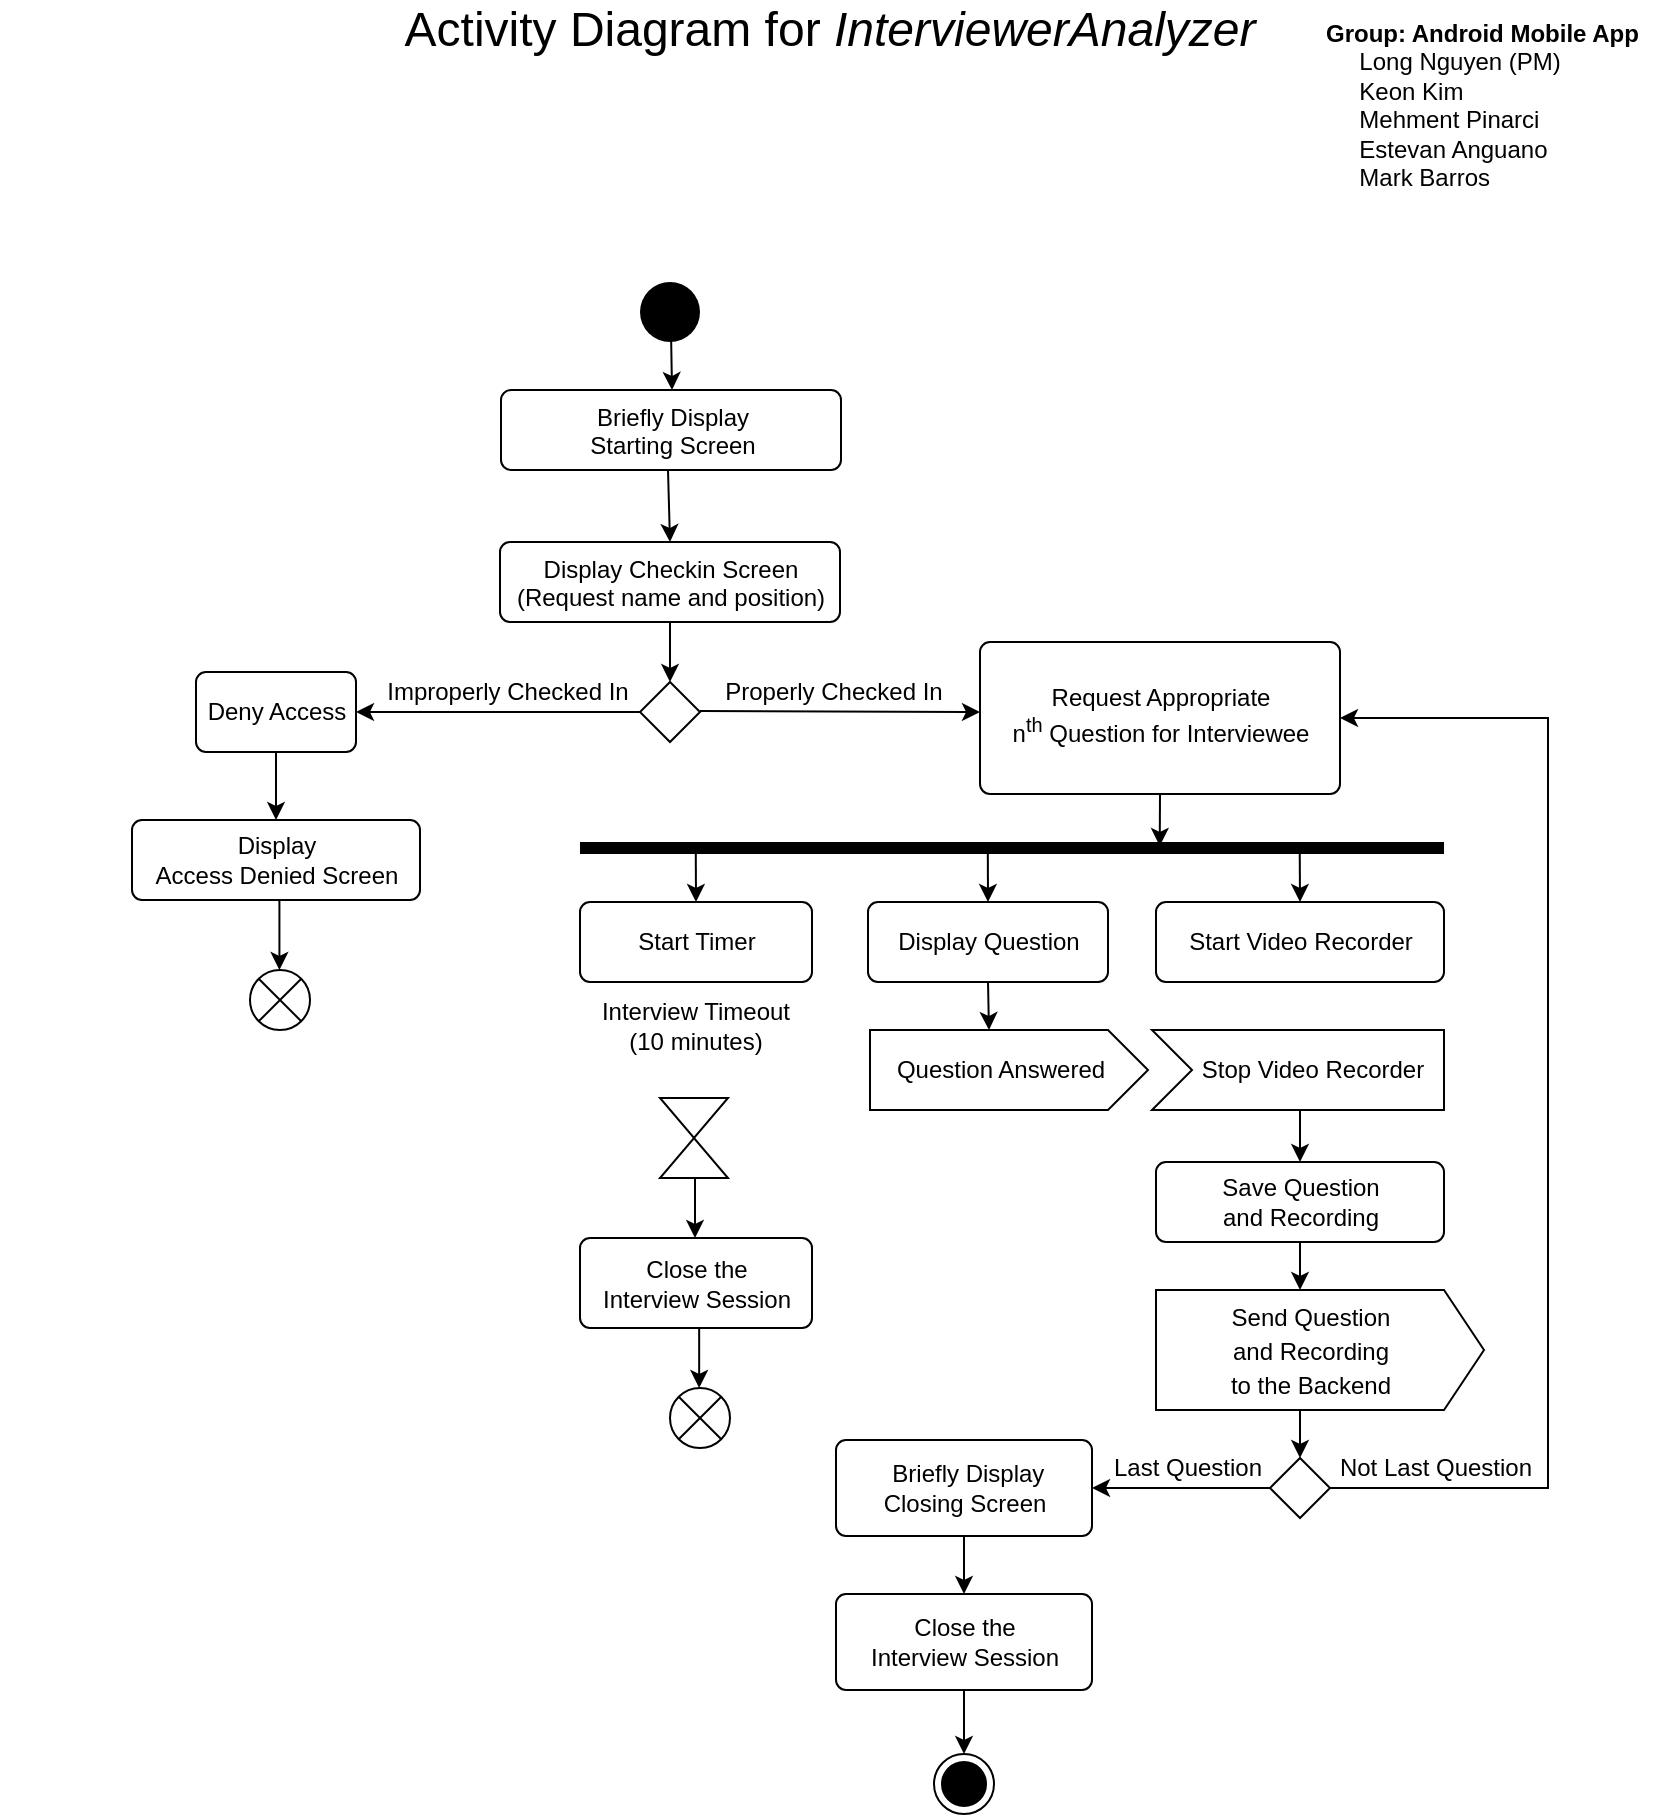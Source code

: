 <mxfile version="15.4.0" type="device"><diagram id="94957GRG9_3oofwa9XFs" name="Page-1"><mxGraphModel dx="2031" dy="1189" grid="1" gridSize="4" guides="1" tooltips="1" connect="1" arrows="1" fold="1" page="1" pageScale="1" pageWidth="850" pageHeight="1100" math="0" shadow="0"><root><mxCell id="0"/><mxCell id="1" parent="0"/><mxCell id="C7W465k3wmiYqPjyODCV-1" value="" style="html=1;points=[];perimeter=orthogonalPerimeter;fillColor=#000000;strokeColor=none;direction=south;" parent="1" vertex="1"><mxGeometry x="300" y="428" width="432" height="6" as="geometry"/></mxCell><mxCell id="C7W465k3wmiYqPjyODCV-2" value="" style="ellipse;fillColor=#000000;strokeColor=none;" parent="1" vertex="1"><mxGeometry x="330" y="148" width="30" height="30" as="geometry"/></mxCell><mxCell id="C7W465k3wmiYqPjyODCV-3" value="" style="ellipse;html=1;shape=endState;fillColor=#000000;strokeColor=#000000;" parent="1" vertex="1"><mxGeometry x="477" y="884" width="30" height="30" as="geometry"/></mxCell><mxCell id="PkdO48VcqS5RgLGwE5LB-22" style="edgeStyle=orthogonalEdgeStyle;rounded=0;orthogonalLoop=1;jettySize=auto;html=1;exitX=0;exitY=0.5;exitDx=0;exitDy=0;entryX=1;entryY=0.5;entryDx=0;entryDy=0;fontSize=12;startArrow=none;startFill=0;endArrow=classic;endFill=1;" edge="1" parent="1" source="C7W465k3wmiYqPjyODCV-4" target="C7W465k3wmiYqPjyODCV-5"><mxGeometry relative="1" as="geometry"/></mxCell><mxCell id="C7W465k3wmiYqPjyODCV-4" value="" style="rhombus;" parent="1" vertex="1"><mxGeometry x="330" y="348" width="30" height="30" as="geometry"/></mxCell><mxCell id="PkdO48VcqS5RgLGwE5LB-13" style="edgeStyle=orthogonalEdgeStyle;rounded=0;orthogonalLoop=1;jettySize=auto;html=1;exitX=0.5;exitY=1;exitDx=0;exitDy=0;fontSize=12;startArrow=none;startFill=0;endArrow=classic;endFill=1;" edge="1" parent="1" source="C7W465k3wmiYqPjyODCV-5" target="MpUTDavrsCVkBX49Czbh-8"><mxGeometry relative="1" as="geometry"/></mxCell><mxCell id="C7W465k3wmiYqPjyODCV-5" value="Deny Access" style="html=1;align=center;verticalAlign=middle;rounded=1;absoluteArcSize=1;arcSize=10;dashed=0;" parent="1" vertex="1"><mxGeometry x="108" y="343" width="80" height="40" as="geometry"/></mxCell><mxCell id="2-_ADRanJ78jaAXHcysr-1" value="" style="rounded=0;orthogonalLoop=1;jettySize=auto;html=1;exitX=0.5;exitY=1;exitDx=0;exitDy=0;" parent="1" edge="1"><mxGeometry relative="1" as="geometry"><mxPoint x="345.5" y="172" as="sourcePoint"/><mxPoint x="346" y="202" as="targetPoint"/></mxGeometry></mxCell><mxCell id="2-_ADRanJ78jaAXHcysr-3" value="" style="rounded=0;orthogonalLoop=1;jettySize=auto;html=1;" parent="1" edge="1"><mxGeometry relative="1" as="geometry"><mxPoint x="360" y="362.5" as="sourcePoint"/><mxPoint x="500" y="363" as="targetPoint"/></mxGeometry></mxCell><mxCell id="2-_ADRanJ78jaAXHcysr-6" value="Properly Checked In" style="text;html=1;strokeColor=none;fillColor=none;align=center;verticalAlign=middle;whiteSpace=wrap;rounded=0;" parent="1" vertex="1"><mxGeometry x="364" y="338" width="126" height="30" as="geometry"/></mxCell><mxCell id="2-_ADRanJ78jaAXHcysr-7" value="Improperly Checked In" style="text;html=1;strokeColor=none;fillColor=none;align=center;verticalAlign=middle;whiteSpace=wrap;rounded=0;" parent="1" vertex="1"><mxGeometry x="196" y="338" width="136" height="30" as="geometry"/></mxCell><mxCell id="2-_ADRanJ78jaAXHcysr-8" value="" style="rounded=0;orthogonalLoop=1;jettySize=auto;html=1;exitX=0.5;exitY=1;exitDx=0;exitDy=0;" parent="1" source="MpUTDavrsCVkBX49Czbh-13" edge="1"><mxGeometry relative="1" as="geometry"><mxPoint x="345" y="328" as="sourcePoint"/><mxPoint x="345" y="348" as="targetPoint"/></mxGeometry></mxCell><mxCell id="2-_ADRanJ78jaAXHcysr-9" value="&lt;font style=&quot;font-size: 24px&quot;&gt;Activity Diagram for &lt;i&gt;InterviewerAnalyzer&lt;/i&gt;&lt;/font&gt;" style="text;html=1;strokeColor=none;fillColor=none;align=center;verticalAlign=middle;whiteSpace=wrap;rounded=0;" parent="1" vertex="1"><mxGeometry x="10" y="7" width="830" height="30" as="geometry"/></mxCell><mxCell id="PkdO48VcqS5RgLGwE5LB-16" style="edgeStyle=orthogonalEdgeStyle;rounded=0;orthogonalLoop=1;jettySize=auto;html=1;exitX=0.5;exitY=1;exitDx=0;exitDy=0;entryX=0.333;entryY=0.329;entryDx=0;entryDy=0;entryPerimeter=0;fontSize=12;startArrow=none;startFill=0;endArrow=classic;endFill=1;" edge="1" parent="1" source="MpUTDavrsCVkBX49Czbh-1" target="C7W465k3wmiYqPjyODCV-1"><mxGeometry relative="1" as="geometry"/></mxCell><mxCell id="MpUTDavrsCVkBX49Czbh-1" value="&lt;br&gt;Request Appropriate&lt;br&gt;n&lt;sup&gt;th&lt;/sup&gt; Question for Interviewee" style="html=1;align=center;verticalAlign=top;rounded=1;absoluteArcSize=1;arcSize=10;dashed=0;" parent="1" vertex="1"><mxGeometry x="500" y="328" width="180" height="76" as="geometry"/></mxCell><mxCell id="PkdO48VcqS5RgLGwE5LB-21" style="edgeStyle=orthogonalEdgeStyle;rounded=0;orthogonalLoop=1;jettySize=auto;html=1;exitX=0.5;exitY=0;exitDx=0;exitDy=0;entryX=0.333;entryY=0.167;entryDx=0;entryDy=0;entryPerimeter=0;fontSize=12;startArrow=classic;startFill=1;endArrow=none;endFill=0;" edge="1" parent="1" source="MpUTDavrsCVkBX49Czbh-6" target="C7W465k3wmiYqPjyODCV-1"><mxGeometry relative="1" as="geometry"/></mxCell><mxCell id="MpUTDavrsCVkBX49Czbh-6" value="Start Video Recorder" style="html=1;align=center;verticalAlign=middle;rounded=1;absoluteArcSize=1;arcSize=10;dashed=0;" parent="1" vertex="1"><mxGeometry x="588" y="458" width="144" height="40" as="geometry"/></mxCell><mxCell id="MpUTDavrsCVkBX49Czbh-8" value="Display&lt;br&gt;Access Denied Screen" style="html=1;align=center;verticalAlign=middle;rounded=1;absoluteArcSize=1;arcSize=10;dashed=0;" parent="1" vertex="1"><mxGeometry x="76" y="417" width="144" height="40" as="geometry"/></mxCell><mxCell id="MpUTDavrsCVkBX49Czbh-9" value="" style="shape=sumEllipse;perimeter=ellipsePerimeter;whiteSpace=wrap;html=1;backgroundOutline=1;" parent="1" vertex="1"><mxGeometry x="345" y="701" width="30" height="30" as="geometry"/></mxCell><mxCell id="MpUTDavrsCVkBX49Czbh-12" value="" style="rounded=0;orthogonalLoop=1;jettySize=auto;html=1;exitX=0.5;exitY=1;exitDx=0;exitDy=0;" parent="1" edge="1"><mxGeometry relative="1" as="geometry"><mxPoint x="149.71" y="457" as="sourcePoint"/><mxPoint x="149.71" y="492" as="targetPoint"/></mxGeometry></mxCell><mxCell id="MpUTDavrsCVkBX49Czbh-13" value="Display Checkin Screen&lt;br&gt;(Request name and position)" style="html=1;align=center;verticalAlign=top;rounded=1;absoluteArcSize=1;arcSize=10;dashed=0;" parent="1" vertex="1"><mxGeometry x="260" y="278" width="170" height="40" as="geometry"/></mxCell><mxCell id="MpUTDavrsCVkBX49Czbh-14" value="Briefly Display&lt;br&gt;Starting Screen" style="html=1;align=center;verticalAlign=top;rounded=1;absoluteArcSize=1;arcSize=10;dashed=0;" parent="1" vertex="1"><mxGeometry x="260.5" y="202" width="170" height="40" as="geometry"/></mxCell><mxCell id="MpUTDavrsCVkBX49Czbh-16" value="" style="rounded=0;orthogonalLoop=1;jettySize=auto;html=1;exitX=0.5;exitY=1;exitDx=0;exitDy=0;entryX=0.5;entryY=0;entryDx=0;entryDy=0;" parent="1" target="MpUTDavrsCVkBX49Czbh-13" edge="1"><mxGeometry relative="1" as="geometry"><mxPoint x="344" y="242" as="sourcePoint"/><mxPoint x="344.5" y="272" as="targetPoint"/></mxGeometry></mxCell><mxCell id="MpUTDavrsCVkBX49Czbh-33" value="" style="rounded=0;orthogonalLoop=1;jettySize=auto;html=1;exitX=0.5;exitY=1;exitDx=0;exitDy=0;" parent="1" edge="1"><mxGeometry relative="1" as="geometry"><mxPoint x="359.58" y="671" as="sourcePoint"/><mxPoint x="359.58" y="701" as="targetPoint"/></mxGeometry></mxCell><mxCell id="MpUTDavrsCVkBX49Czbh-34" value="" style="shape=sumEllipse;perimeter=ellipsePerimeter;whiteSpace=wrap;html=1;backgroundOutline=1;" parent="1" vertex="1"><mxGeometry x="135" y="492" width="30" height="30" as="geometry"/></mxCell><mxCell id="MpUTDavrsCVkBX49Czbh-28" value="Close the&lt;br&gt;Interview Session" style="html=1;align=center;verticalAlign=middle;rounded=1;absoluteArcSize=1;arcSize=10;dashed=0;" parent="1" vertex="1"><mxGeometry x="300" y="626" width="116" height="45" as="geometry"/></mxCell><mxCell id="4oFR5vElXc4_1QwwAiK2-2" value="&lt;b&gt;Group: Android Mobile App&lt;/b&gt;&lt;br&gt;&amp;nbsp; &amp;nbsp; &amp;nbsp;Long Nguyen (PM)&lt;br&gt;&amp;nbsp; &amp;nbsp; &amp;nbsp;Keon Kim&lt;br&gt;&amp;nbsp; &amp;nbsp; &amp;nbsp;Mehment Pinarci&lt;br&gt;&amp;nbsp; &amp;nbsp; &amp;nbsp;Estevan Anguano&lt;br&gt;&amp;nbsp; &amp;nbsp; &amp;nbsp;Mark Barros" style="text;html=1;strokeColor=none;fillColor=none;align=left;verticalAlign=top;whiteSpace=wrap;rounded=0;" parent="1" vertex="1"><mxGeometry x="670.88" y="10" width="170" height="90" as="geometry"/></mxCell><mxCell id="3lf9CJxVG1369qo45l3B-1" value="Interview Timeout&lt;br&gt;(10 minutes)" style="text;html=1;strokeColor=none;fillColor=none;align=center;verticalAlign=middle;whiteSpace=wrap;rounded=0;" parent="1" vertex="1"><mxGeometry x="300" y="498" width="116" height="44" as="geometry"/></mxCell><mxCell id="3lf9CJxVG1369qo45l3B-2" value="" style="shape=collate;whiteSpace=wrap;html=1;verticalAlign=middle;" parent="1" vertex="1"><mxGeometry x="340" y="556" width="34" height="40" as="geometry"/></mxCell><mxCell id="3lf9CJxVG1369qo45l3B-5" value="" style="rounded=0;orthogonalLoop=1;jettySize=auto;html=1;exitX=0.5;exitY=1;exitDx=0;exitDy=0;" parent="1" edge="1"><mxGeometry relative="1" as="geometry"><mxPoint x="357.5" y="596" as="sourcePoint"/><mxPoint x="357.5" y="626" as="targetPoint"/></mxGeometry></mxCell><mxCell id="PkdO48VcqS5RgLGwE5LB-27" style="edgeStyle=orthogonalEdgeStyle;rounded=0;orthogonalLoop=1;jettySize=auto;html=1;exitX=1;exitY=0.5;exitDx=0;exitDy=0;entryX=1;entryY=0.5;entryDx=0;entryDy=0;fontSize=12;startArrow=none;startFill=0;endArrow=classic;endFill=1;" edge="1" parent="1" source="3lf9CJxVG1369qo45l3B-19" target="MpUTDavrsCVkBX49Czbh-1"><mxGeometry relative="1" as="geometry"><Array as="points"><mxPoint x="784" y="751"/><mxPoint x="784" y="366"/></Array></mxGeometry></mxCell><mxCell id="PkdO48VcqS5RgLGwE5LB-29" style="edgeStyle=orthogonalEdgeStyle;rounded=0;orthogonalLoop=1;jettySize=auto;html=1;exitX=0;exitY=0.5;exitDx=0;exitDy=0;entryX=1;entryY=0.5;entryDx=0;entryDy=0;fontSize=12;startArrow=none;startFill=0;endArrow=classic;endFill=1;" edge="1" parent="1" source="3lf9CJxVG1369qo45l3B-19" target="PkdO48VcqS5RgLGwE5LB-28"><mxGeometry relative="1" as="geometry"/></mxCell><mxCell id="3lf9CJxVG1369qo45l3B-19" value="" style="rhombus;verticalAlign=middle;" parent="1" vertex="1"><mxGeometry x="645" y="736" width="30" height="30" as="geometry"/></mxCell><mxCell id="3lf9CJxVG1369qo45l3B-22" value="Last Question" style="text;html=1;strokeColor=none;fillColor=none;align=center;verticalAlign=middle;whiteSpace=wrap;rounded=0;" parent="1" vertex="1"><mxGeometry x="564" y="726" width="80" height="30" as="geometry"/></mxCell><mxCell id="3lf9CJxVG1369qo45l3B-23" value="Not Last Question" style="text;html=1;strokeColor=none;fillColor=none;align=center;verticalAlign=middle;whiteSpace=wrap;rounded=0;" parent="1" vertex="1"><mxGeometry x="673" y="726" width="110" height="30" as="geometry"/></mxCell><mxCell id="PkdO48VcqS5RgLGwE5LB-12" style="edgeStyle=orthogonalEdgeStyle;rounded=0;orthogonalLoop=1;jettySize=auto;html=1;exitX=0.5;exitY=0;exitDx=0;exitDy=0;entryX=0.507;entryY=0.8;entryDx=0;entryDy=0;entryPerimeter=0;fontSize=12;startArrow=classic;startFill=1;endArrow=none;endFill=0;" edge="1" parent="1" source="3lf9CJxVG1369qo45l3B-24" target="PkdO48VcqS5RgLGwE5LB-3"><mxGeometry relative="1" as="geometry"/></mxCell><mxCell id="PkdO48VcqS5RgLGwE5LB-24" style="edgeStyle=orthogonalEdgeStyle;rounded=0;orthogonalLoop=1;jettySize=auto;html=1;exitX=0.5;exitY=1;exitDx=0;exitDy=0;entryX=0.5;entryY=0;entryDx=0;entryDy=0;fontSize=12;startArrow=none;startFill=0;endArrow=classic;endFill=1;" edge="1" parent="1" source="3lf9CJxVG1369qo45l3B-24"><mxGeometry relative="1" as="geometry"><mxPoint x="660" y="652" as="targetPoint"/></mxGeometry></mxCell><mxCell id="3lf9CJxVG1369qo45l3B-24" value="Save Question&lt;br&gt;and Recording" style="html=1;align=center;verticalAlign=middle;rounded=1;absoluteArcSize=1;arcSize=10;dashed=0;" parent="1" vertex="1"><mxGeometry x="588" y="588" width="144" height="40" as="geometry"/></mxCell><mxCell id="PkdO48VcqS5RgLGwE5LB-3" value="Stop Video Recorder" style="html=1;shape=mxgraph.infographic.ribbonSimple;notch1=20;notch2=0;align=center;verticalAlign=middle;fontSize=12;fontStyle=0;fillColor=#FFFFFF;flipH=0;spacingRight=0;spacingLeft=14;" vertex="1" parent="1"><mxGeometry x="586" y="522" width="146" height="40" as="geometry"/></mxCell><mxCell id="PkdO48VcqS5RgLGwE5LB-10" style="edgeStyle=orthogonalEdgeStyle;rounded=0;orthogonalLoop=1;jettySize=auto;html=1;exitX=0;exitY=0;exitDx=59.5;exitDy=0;exitPerimeter=0;entryX=0.5;entryY=1;entryDx=0;entryDy=0;fontSize=12;startArrow=classic;startFill=1;endArrow=none;endFill=0;" edge="1" parent="1" source="PkdO48VcqS5RgLGwE5LB-4" target="MpUTDavrsCVkBX49Czbh-2"><mxGeometry relative="1" as="geometry"/></mxCell><mxCell id="PkdO48VcqS5RgLGwE5LB-4" value="&amp;nbsp;Question Answered&amp;nbsp; &amp;nbsp;&amp;nbsp;" style="html=1;shape=mxgraph.infographic.ribbonSimple;notch1=0;notch2=20;align=center;verticalAlign=middle;fontSize=12;fontStyle=0;fillColor=#FFFFFF;" vertex="1" parent="1"><mxGeometry x="445" y="522" width="139" height="40" as="geometry"/></mxCell><mxCell id="PkdO48VcqS5RgLGwE5LB-20" style="edgeStyle=orthogonalEdgeStyle;rounded=0;orthogonalLoop=1;jettySize=auto;html=1;exitX=0.5;exitY=0;exitDx=0;exitDy=0;entryX=0.667;entryY=0.528;entryDx=0;entryDy=0;entryPerimeter=0;fontSize=12;startArrow=classic;startFill=1;endArrow=none;endFill=0;" edge="1" parent="1" source="MpUTDavrsCVkBX49Czbh-2" target="C7W465k3wmiYqPjyODCV-1"><mxGeometry relative="1" as="geometry"/></mxCell><mxCell id="MpUTDavrsCVkBX49Czbh-2" value="Display Question" style="html=1;align=center;verticalAlign=middle;rounded=1;absoluteArcSize=1;arcSize=10;dashed=0;" parent="1" vertex="1"><mxGeometry x="444" y="458" width="120" height="40" as="geometry"/></mxCell><mxCell id="PkdO48VcqS5RgLGwE5LB-19" style="edgeStyle=orthogonalEdgeStyle;rounded=0;orthogonalLoop=1;jettySize=auto;html=1;exitX=0.5;exitY=0;exitDx=0;exitDy=0;entryX=0.833;entryY=0.866;entryDx=0;entryDy=0;entryPerimeter=0;fontSize=12;startArrow=classic;startFill=1;endArrow=none;endFill=0;" edge="1" parent="1" source="PkdO48VcqS5RgLGwE5LB-14" target="C7W465k3wmiYqPjyODCV-1"><mxGeometry relative="1" as="geometry"/></mxCell><mxCell id="PkdO48VcqS5RgLGwE5LB-14" value="Start Timer" style="html=1;align=center;verticalAlign=middle;rounded=1;absoluteArcSize=1;arcSize=10;dashed=0;" vertex="1" parent="1"><mxGeometry x="300" y="458" width="116" height="40" as="geometry"/></mxCell><mxCell id="PkdO48VcqS5RgLGwE5LB-26" style="edgeStyle=orthogonalEdgeStyle;rounded=0;orthogonalLoop=1;jettySize=auto;html=1;exitX=0.5;exitY=1;exitDx=0;exitDy=0;entryX=0.5;entryY=0;entryDx=0;entryDy=0;fontSize=12;startArrow=none;startFill=0;endArrow=classic;endFill=1;" edge="1" parent="1" target="3lf9CJxVG1369qo45l3B-19"><mxGeometry relative="1" as="geometry"><mxPoint x="660" y="708" as="sourcePoint"/></mxGeometry></mxCell><mxCell id="PkdO48VcqS5RgLGwE5LB-32" style="edgeStyle=orthogonalEdgeStyle;rounded=0;orthogonalLoop=1;jettySize=auto;html=1;exitX=0.5;exitY=1;exitDx=0;exitDy=0;entryX=0.5;entryY=0;entryDx=0;entryDy=0;fontSize=12;startArrow=none;startFill=0;endArrow=classic;endFill=1;" edge="1" parent="1" source="PkdO48VcqS5RgLGwE5LB-28" target="PkdO48VcqS5RgLGwE5LB-30"><mxGeometry relative="1" as="geometry"/></mxCell><mxCell id="PkdO48VcqS5RgLGwE5LB-28" value="&amp;nbsp;Briefly Display&lt;br&gt;Closing Screen" style="html=1;align=center;verticalAlign=middle;rounded=1;absoluteArcSize=1;arcSize=10;dashed=0;" vertex="1" parent="1"><mxGeometry x="428" y="727" width="128" height="48" as="geometry"/></mxCell><mxCell id="PkdO48VcqS5RgLGwE5LB-33" style="edgeStyle=orthogonalEdgeStyle;rounded=0;orthogonalLoop=1;jettySize=auto;html=1;exitX=0.5;exitY=1;exitDx=0;exitDy=0;entryX=0.5;entryY=0;entryDx=0;entryDy=0;fontSize=12;startArrow=none;startFill=0;endArrow=classic;endFill=1;" edge="1" parent="1" source="PkdO48VcqS5RgLGwE5LB-30" target="C7W465k3wmiYqPjyODCV-3"><mxGeometry relative="1" as="geometry"/></mxCell><mxCell id="PkdO48VcqS5RgLGwE5LB-30" value="Close the&lt;br&gt;Interview Session" style="html=1;align=center;verticalAlign=middle;rounded=1;absoluteArcSize=1;arcSize=10;dashed=0;" vertex="1" parent="1"><mxGeometry x="428" y="804" width="128" height="48" as="geometry"/></mxCell><mxCell id="PkdO48VcqS5RgLGwE5LB-31" value="&lt;font style=&quot;font-size: 12px&quot;&gt;Send Question&amp;nbsp; &amp;nbsp;&lt;br&gt;and Recording&amp;nbsp; &amp;nbsp;&lt;br&gt;to the Backend&amp;nbsp; &amp;nbsp;&lt;/font&gt;" style="html=1;shape=mxgraph.infographic.ribbonSimple;notch1=0;notch2=20;align=center;verticalAlign=middle;fontSize=14;fontStyle=0;fillColor=#FFFFFF;" vertex="1" parent="1"><mxGeometry x="588" y="652" width="164" height="60" as="geometry"/></mxCell></root></mxGraphModel></diagram></mxfile>
